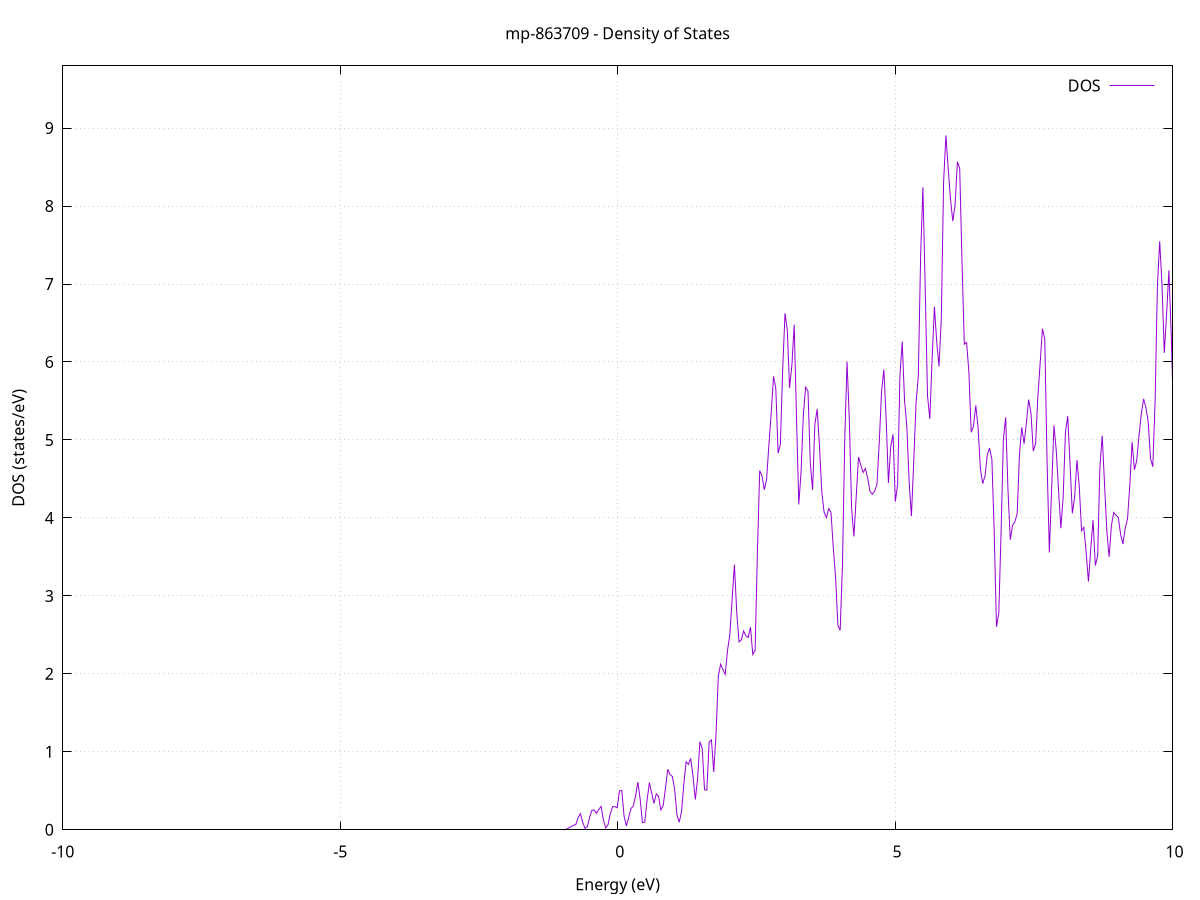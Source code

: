 set title 'mp-863709 - Density of States'
set xlabel 'Energy (eV)'
set ylabel 'DOS (states/eV)'
set grid
set xrange [-10:10]
set yrange [0:9.798]
set xzeroaxis lt -1
set terminal png size 800,600
set output 'mp-863709_dos_gnuplot.png'
plot '-' using 1:2 with lines title 'DOS'
-41.398400 0.000000
-41.357000 0.000000
-41.315600 0.000000
-41.274100 0.000000
-41.232700 0.000000
-41.191300 0.000000
-41.149800 0.000000
-41.108400 0.000000
-41.067000 0.000000
-41.025600 0.000000
-40.984100 0.000000
-40.942700 0.000000
-40.901300 0.000000
-40.859800 0.000000
-40.818400 0.000000
-40.777000 0.000000
-40.735500 0.000000
-40.694100 0.000000
-40.652700 0.000000
-40.611200 0.000000
-40.569800 0.000000
-40.528400 0.000000
-40.486900 0.000000
-40.445500 0.000000
-40.404100 0.000000
-40.362700 0.000000
-40.321200 0.000000
-40.279800 0.000000
-40.238400 0.000000
-40.196900 0.000000
-40.155500 0.000000
-40.114100 0.000000
-40.072600 0.000000
-40.031200 0.000000
-39.989800 0.000000
-39.948300 0.000000
-39.906900 0.000000
-39.865500 0.000000
-39.824000 0.000000
-39.782600 0.000000
-39.741200 0.000000
-39.699700 0.000000
-39.658300 0.000000
-39.616900 0.000000
-39.575500 0.000000
-39.534000 0.000000
-39.492600 0.000000
-39.451200 0.000000
-39.409700 0.000000
-39.368300 0.000000
-39.326900 0.000000
-39.285400 0.000000
-39.244000 0.000000
-39.202600 0.000000
-39.161100 0.000000
-39.119700 0.000000
-39.078300 0.000000
-39.036800 0.000000
-38.995400 0.000000
-38.954000 0.000000
-38.912600 0.000000
-38.871100 0.000000
-38.829700 0.000000
-38.788300 0.000000
-38.746800 0.000000
-38.705400 0.000000
-38.664000 0.000000
-38.622500 0.000000
-38.581100 0.000000
-38.539700 0.000000
-38.498200 0.000000
-38.456800 0.000000
-38.415400 0.000000
-38.373900 0.000000
-38.332500 0.000000
-38.291100 0.000000
-38.249600 0.000000
-38.208200 0.000000
-38.166800 0.000000
-38.125400 0.000000
-38.083900 0.000000
-38.042500 0.000000
-38.001100 0.000000
-37.959600 0.000000
-37.918200 0.000000
-37.876800 0.000000
-37.835300 0.000000
-37.793900 0.000200
-37.752500 0.024800
-37.711000 1.112500
-37.669600 14.090300
-37.628200 51.970100
-37.586700 57.068500
-37.545300 18.704600
-37.503900 1.797000
-37.462500 0.049200
-37.421000 0.000400
-37.379600 0.000000
-37.338200 0.000000
-37.296700 0.000000
-37.255300 0.000000
-37.213900 0.000000
-37.172400 0.000000
-37.131000 0.000000
-37.089600 0.000000
-37.048100 0.000000
-37.006700 0.000000
-36.965300 0.000000
-36.923800 0.000000
-36.882400 0.000000
-36.841000 0.000000
-36.799600 0.000000
-36.758100 0.000000
-36.716700 0.000000
-36.675300 0.000000
-36.633800 0.000000
-36.592400 0.000000
-36.551000 0.000000
-36.509500 0.000000
-36.468100 0.000000
-36.426700 0.000000
-36.385200 0.000000
-36.343800 0.000000
-36.302400 0.000000
-36.260900 0.000000
-36.219500 0.000000
-36.178100 0.000000
-36.136600 0.000000
-36.095200 0.000000
-36.053800 0.000000
-36.012400 0.000000
-35.970900 0.000000
-35.929500 0.000000
-35.888100 0.000000
-35.846600 0.000000
-35.805200 0.000000
-35.763800 0.000000
-35.722300 0.000000
-35.680900 0.000000
-35.639500 0.000000
-35.598000 0.000000
-35.556600 0.000000
-35.515200 0.000000
-35.473700 0.000000
-35.432300 0.000000
-35.390900 0.000000
-35.349500 0.000000
-35.308000 0.000000
-35.266600 0.000000
-35.225200 0.000000
-35.183700 0.000000
-35.142300 0.000000
-35.100900 0.000000
-35.059400 0.000000
-35.018000 0.000000
-34.976600 0.000000
-34.935100 0.000000
-34.893700 0.000000
-34.852300 0.000000
-34.810800 0.000000
-34.769400 0.000000
-34.728000 0.000000
-34.686500 0.000000
-34.645100 0.000000
-34.603700 0.000000
-34.562300 0.000000
-34.520800 0.000000
-34.479400 0.000000
-34.438000 0.000000
-34.396500 0.000000
-34.355100 0.000000
-34.313700 0.000000
-34.272200 0.000000
-34.230800 0.000000
-34.189400 0.000000
-34.147900 0.000000
-34.106500 0.000000
-34.065100 0.000000
-34.023600 0.000000
-33.982200 0.000000
-33.940800 0.000000
-33.899400 0.000000
-33.857900 0.000000
-33.816500 0.000000
-33.775100 0.000000
-33.733600 0.000000
-33.692200 0.000000
-33.650800 0.000000
-33.609300 0.000000
-33.567900 0.000000
-33.526500 0.000000
-33.485000 0.000000
-33.443600 0.000000
-33.402200 0.000000
-33.360700 0.000000
-33.319300 0.000000
-33.277900 0.000000
-33.236400 0.000000
-33.195000 0.000000
-33.153600 0.000000
-33.112200 0.000000
-33.070700 0.000000
-33.029300 0.000000
-32.987900 0.000000
-32.946400 0.000000
-32.905000 0.000000
-32.863600 0.000000
-32.822100 0.000000
-32.780700 0.000000
-32.739300 0.000000
-32.697800 0.000000
-32.656400 0.000000
-32.615000 0.000000
-32.573500 0.000000
-32.532100 0.000000
-32.490700 0.000000
-32.449300 0.000000
-32.407800 0.000000
-32.366400 0.000000
-32.325000 0.000000
-32.283500 0.000000
-32.242100 0.000000
-32.200700 0.000000
-32.159200 0.000000
-32.117800 0.000000
-32.076400 0.000000
-32.034900 0.000000
-31.993500 0.000000
-31.952100 0.000000
-31.910600 0.000000
-31.869200 0.000000
-31.827800 0.000000
-31.786300 0.000000
-31.744900 0.000000
-31.703500 0.000000
-31.662100 0.000000
-31.620600 0.000000
-31.579200 0.000000
-31.537800 0.000000
-31.496300 0.000000
-31.454900 0.000000
-31.413500 0.000000
-31.372000 0.000000
-31.330600 0.000000
-31.289200 0.000000
-31.247700 0.000000
-31.206300 0.000000
-31.164900 0.000000
-31.123400 0.000000
-31.082000 0.000000
-31.040600 0.000000
-30.999200 0.000000
-30.957700 0.000000
-30.916300 0.000000
-30.874900 0.000000
-30.833400 0.000000
-30.792000 0.000000
-30.750600 0.000000
-30.709100 0.000000
-30.667700 0.000000
-30.626300 0.000000
-30.584800 0.000000
-30.543400 0.000000
-30.502000 0.000000
-30.460500 0.000000
-30.419100 0.000000
-30.377700 0.000000
-30.336200 0.000000
-30.294800 0.000000
-30.253400 0.000000
-30.212000 0.000000
-30.170500 0.000000
-30.129100 0.000000
-30.087700 0.000000
-30.046200 0.000000
-30.004800 0.000000
-29.963400 0.000000
-29.921900 0.000000
-29.880500 0.000000
-29.839100 0.000000
-29.797600 0.000000
-29.756200 0.000000
-29.714800 0.000000
-29.673300 0.000000
-29.631900 0.000000
-29.590500 0.000000
-29.549100 0.000000
-29.507600 0.000000
-29.466200 0.000000
-29.424800 0.000000
-29.383300 0.000000
-29.341900 0.000000
-29.300500 0.000000
-29.259000 0.000000
-29.217600 0.000000
-29.176200 0.000000
-29.134700 0.000000
-29.093300 0.000000
-29.051900 0.000000
-29.010400 0.000000
-28.969000 0.000000
-28.927600 0.000000
-28.886200 0.000000
-28.844700 0.000000
-28.803300 0.000000
-28.761900 0.000000
-28.720400 0.000000
-28.679000 0.000000
-28.637600 0.000000
-28.596100 0.000000
-28.554700 0.000000
-28.513300 0.000000
-28.471800 0.000000
-28.430400 0.000000
-28.389000 0.000000
-28.347500 0.000000
-28.306100 0.000000
-28.264700 0.000000
-28.223200 0.000000
-28.181800 0.000000
-28.140400 0.000000
-28.099000 0.000000
-28.057500 0.000000
-28.016100 0.000000
-27.974700 0.000000
-27.933200 0.000000
-27.891800 0.000000
-27.850400 0.000000
-27.808900 0.000000
-27.767500 0.000000
-27.726100 0.000000
-27.684600 0.000000
-27.643200 0.000000
-27.601800 0.000000
-27.560300 0.000000
-27.518900 0.000000
-27.477500 0.000000
-27.436100 0.000000
-27.394600 0.000000
-27.353200 0.000000
-27.311800 0.000000
-27.270300 0.000000
-27.228900 0.000000
-27.187500 0.000000
-27.146000 0.000000
-27.104600 0.000000
-27.063200 0.000000
-27.021700 0.000000
-26.980300 0.000000
-26.938900 0.000000
-26.897400 0.000000
-26.856000 0.000000
-26.814600 0.000000
-26.773100 0.000000
-26.731700 0.000000
-26.690300 0.000000
-26.648900 0.000000
-26.607400 0.000000
-26.566000 0.000000
-26.524600 0.000000
-26.483100 0.000000
-26.441700 0.000000
-26.400300 0.000000
-26.358800 0.000000
-26.317400 0.000000
-26.276000 0.000000
-26.234500 0.000000
-26.193100 0.000000
-26.151700 0.000000
-26.110200 0.000000
-26.068800 0.000000
-26.027400 0.000000
-25.986000 0.000000
-25.944500 0.000000
-25.903100 0.000000
-25.861700 0.000000
-25.820200 0.000000
-25.778800 0.000000
-25.737400 0.000000
-25.695900 0.000000
-25.654500 0.000000
-25.613100 0.000000
-25.571600 0.000000
-25.530200 0.000000
-25.488800 0.000000
-25.447300 0.000000
-25.405900 0.000000
-25.364500 0.000000
-25.323000 0.000000
-25.281600 0.000000
-25.240200 0.000000
-25.198800 0.000000
-25.157300 0.000000
-25.115900 0.000000
-25.074500 0.000000
-25.033000 0.000000
-24.991600 0.000000
-24.950200 0.000000
-24.908700 0.000000
-24.867300 0.000000
-24.825900 0.000000
-24.784400 0.000000
-24.743000 0.000000
-24.701600 0.000000
-24.660100 0.000000
-24.618700 0.000000
-24.577300 0.000000
-24.535900 0.000000
-24.494400 0.000000
-24.453000 0.000000
-24.411600 0.000000
-24.370100 0.000000
-24.328700 0.000000
-24.287300 0.000000
-24.245800 0.000000
-24.204400 0.000000
-24.163000 0.000000
-24.121500 0.000000
-24.080100 0.000000
-24.038700 0.000000
-23.997200 0.000000
-23.955800 0.000000
-23.914400 0.000000
-23.872900 0.000000
-23.831500 0.000000
-23.790100 0.000000
-23.748700 0.000000
-23.707200 0.000000
-23.665800 0.000000
-23.624400 0.000000
-23.582900 0.000000
-23.541500 0.000000
-23.500100 0.000000
-23.458600 0.000000
-23.417200 0.000000
-23.375800 0.000000
-23.334300 0.000000
-23.292900 0.000000
-23.251500 0.000000
-23.210000 0.000000
-23.168600 0.000000
-23.127200 0.000000
-23.085800 0.000000
-23.044300 0.000000
-23.002900 0.000000
-22.961500 0.000000
-22.920000 0.000000
-22.878600 0.000000
-22.837200 0.000000
-22.795700 0.000000
-22.754300 0.000000
-22.712900 0.000000
-22.671400 0.000000
-22.630000 0.000000
-22.588600 0.000000
-22.547100 0.000000
-22.505700 0.000000
-22.464300 0.000000
-22.422800 0.000000
-22.381400 0.000000
-22.340000 0.000000
-22.298600 0.000000
-22.257100 0.000000
-22.215700 0.000000
-22.174300 0.000000
-22.132800 0.000000
-22.091400 0.000000
-22.050000 0.000000
-22.008500 0.000000
-21.967100 0.000000
-21.925700 0.000000
-21.884200 0.000000
-21.842800 0.000000
-21.801400 0.000000
-21.759900 0.000000
-21.718500 0.000000
-21.677100 0.000000
-21.635700 0.000000
-21.594200 0.000000
-21.552800 0.000000
-21.511400 0.000000
-21.469900 0.000000
-21.428500 0.000000
-21.387100 0.000000
-21.345600 0.000000
-21.304200 0.000000
-21.262800 0.000000
-21.221300 0.000000
-21.179900 0.000000
-21.138500 0.000000
-21.097000 0.000000
-21.055600 0.000000
-21.014200 0.000000
-20.972800 0.000000
-20.931300 0.000000
-20.889900 0.000000
-20.848500 0.000000
-20.807000 0.000000
-20.765600 0.000000
-20.724200 0.000000
-20.682700 0.000000
-20.641300 0.000000
-20.599900 0.000000
-20.558400 0.000000
-20.517000 0.000000
-20.475600 0.000000
-20.434100 0.000000
-20.392700 0.000000
-20.351300 0.000000
-20.309800 0.000000
-20.268400 0.000000
-20.227000 0.000000
-20.185600 0.000000
-20.144100 0.000000
-20.102700 0.000000
-20.061300 0.000000
-20.019800 0.000000
-19.978400 0.000000
-19.937000 0.000000
-19.895500 0.000000
-19.854100 0.000000
-19.812700 0.000000
-19.771200 0.000000
-19.729800 0.000000
-19.688400 0.000000
-19.646900 0.000000
-19.605500 0.000000
-19.564100 0.000000
-19.522700 0.000000
-19.481200 0.000000
-19.439800 0.000000
-19.398400 0.000000
-19.356900 0.000000
-19.315500 0.000000
-19.274100 0.000000
-19.232600 0.000000
-19.191200 0.000000
-19.149800 0.000000
-19.108300 0.000000
-19.066900 0.000000
-19.025500 0.000000
-18.984000 0.000000
-18.942600 0.000000
-18.901200 0.000000
-18.859700 0.000000
-18.818300 0.000000
-18.776900 0.000000
-18.735500 0.000000
-18.694000 0.000000
-18.652600 0.000000
-18.611200 0.000000
-18.569700 0.000000
-18.528300 0.000000
-18.486900 0.000000
-18.445400 0.000000
-18.404000 0.000000
-18.362600 0.000000
-18.321100 0.000000
-18.279700 0.000000
-18.238300 0.000000
-18.196800 0.000000
-18.155400 0.000000
-18.114000 0.000000
-18.072600 0.000000
-18.031100 0.000000
-17.989700 0.000000
-17.948300 0.000000
-17.906800 0.000000
-17.865400 0.000000
-17.824000 0.000000
-17.782500 0.000000
-17.741100 0.000000
-17.699700 0.000000
-17.658200 0.000000
-17.616800 0.000000
-17.575400 0.000000
-17.533900 0.000000
-17.492500 0.000000
-17.451100 0.000000
-17.409600 0.000000
-17.368200 0.000000
-17.326800 0.000000
-17.285400 0.000000
-17.243900 0.000000
-17.202500 0.000000
-17.161100 0.000000
-17.119600 0.000000
-17.078200 0.000000
-17.036800 0.000000
-16.995300 0.000000
-16.953900 0.000000
-16.912500 0.000000
-16.871000 0.000000
-16.829600 0.000000
-16.788200 0.000000
-16.746700 0.000000
-16.705300 0.000000
-16.663900 0.000000
-16.622500 0.000000
-16.581000 0.000000
-16.539600 0.000000
-16.498200 0.000000
-16.456700 0.000000
-16.415300 0.000000
-16.373900 0.000000
-16.332400 0.000000
-16.291000 0.000000
-16.249600 0.000000
-16.208100 0.000000
-16.166700 0.000000
-16.125300 0.000000
-16.083800 0.000000
-16.042400 0.000000
-16.001000 0.000000
-15.959500 0.000000
-15.918100 0.000000
-15.876700 0.000000
-15.835300 0.000000
-15.793800 0.000000
-15.752400 0.000000
-15.711000 0.000000
-15.669500 0.000000
-15.628100 0.000000
-15.586700 0.000000
-15.545200 0.000000
-15.503800 0.000000
-15.462400 0.000000
-15.420900 0.000000
-15.379500 0.000000
-15.338100 0.000000
-15.296600 0.000000
-15.255200 0.000000
-15.213800 0.000000
-15.172400 0.000000
-15.130900 0.000000
-15.089500 0.000000
-15.048100 0.000000
-15.006600 0.000000
-14.965200 0.000000
-14.923800 0.000000
-14.882300 0.000000
-14.840900 0.000000
-14.799500 0.000000
-14.758000 0.000000
-14.716600 0.000000
-14.675200 0.000000
-14.633700 0.000000
-14.592300 0.000000
-14.550900 0.000000
-14.509400 0.000000
-14.468000 0.000000
-14.426600 0.000000
-14.385200 0.000000
-14.343700 0.000000
-14.302300 0.000000
-14.260900 0.000000
-14.219400 0.000000
-14.178000 0.000000
-14.136600 0.000000
-14.095100 0.000000
-14.053700 0.000000
-14.012300 0.000000
-13.970800 0.000000
-13.929400 0.000000
-13.888000 0.000000
-13.846500 0.000000
-13.805100 0.000000
-13.763700 0.000000
-13.722300 0.000000
-13.680800 0.000000
-13.639400 0.000000
-13.598000 0.000000
-13.556500 0.000000
-13.515100 0.000000
-13.473700 0.000000
-13.432200 0.000000
-13.390800 0.000000
-13.349400 0.000000
-13.307900 0.000000
-13.266500 0.000000
-13.225100 0.000000
-13.183600 0.000000
-13.142200 0.000000
-13.100800 0.000000
-13.059300 0.000000
-13.017900 0.000000
-12.976500 0.000000
-12.935100 0.000000
-12.893600 0.000000
-12.852200 0.000000
-12.810800 0.000000
-12.769300 0.000000
-12.727900 0.000000
-12.686500 0.000000
-12.645000 0.000000
-12.603600 0.000000
-12.562200 0.000000
-12.520700 0.000000
-12.479300 0.000000
-12.437900 0.000000
-12.396400 0.000000
-12.355000 0.000000
-12.313600 0.000000
-12.272200 0.000000
-12.230700 0.000000
-12.189300 0.000000
-12.147900 0.000000
-12.106400 0.000000
-12.065000 0.000000
-12.023600 0.000000
-11.982100 0.000000
-11.940700 0.000000
-11.899300 0.000000
-11.857800 0.000000
-11.816400 0.000000
-11.775000 0.000000
-11.733500 0.000000
-11.692100 0.000000
-11.650700 0.000000
-11.609300 0.000000
-11.567800 0.000000
-11.526400 0.000000
-11.485000 0.000000
-11.443500 0.000000
-11.402100 0.000000
-11.360700 0.000000
-11.319200 0.000000
-11.277800 0.000000
-11.236400 0.000000
-11.194900 0.000000
-11.153500 0.000000
-11.112100 0.000000
-11.070600 0.000000
-11.029200 0.000000
-10.987800 0.000000
-10.946300 0.000000
-10.904900 0.000000
-10.863500 0.000000
-10.822100 0.000000
-10.780600 0.000000
-10.739200 0.000000
-10.697800 0.000000
-10.656300 0.000000
-10.614900 0.000000
-10.573500 0.000000
-10.532000 0.000000
-10.490600 0.000000
-10.449200 0.000000
-10.407700 0.000000
-10.366300 0.000000
-10.324900 0.000000
-10.283400 0.000000
-10.242000 0.000000
-10.200600 0.000000
-10.159200 0.000000
-10.117700 0.000000
-10.076300 0.000000
-10.034900 0.000000
-9.993400 0.000000
-9.952000 0.000000
-9.910600 0.000000
-9.869100 0.000000
-9.827700 0.000000
-9.786300 0.000000
-9.744800 0.000000
-9.703400 0.000000
-9.662000 0.000000
-9.620500 0.000000
-9.579100 0.000000
-9.537700 0.000000
-9.496200 0.000000
-9.454800 0.000000
-9.413400 0.000000
-9.372000 0.000000
-9.330500 0.000000
-9.289100 0.000000
-9.247700 0.000000
-9.206200 0.000000
-9.164800 0.000000
-9.123400 0.000000
-9.081900 0.000000
-9.040500 0.000000
-8.999100 0.000000
-8.957600 0.000000
-8.916200 0.000000
-8.874800 0.000000
-8.833300 0.000000
-8.791900 0.000000
-8.750500 0.000000
-8.709100 0.000000
-8.667600 0.000000
-8.626200 0.000000
-8.584800 0.000000
-8.543300 0.000000
-8.501900 0.000000
-8.460500 0.000000
-8.419000 0.000000
-8.377600 0.000000
-8.336200 0.000000
-8.294700 0.000000
-8.253300 0.000000
-8.211900 0.000000
-8.170400 0.000000
-8.129000 0.000000
-8.087600 0.000000
-8.046100 0.000000
-8.004700 0.000000
-7.963300 0.000000
-7.921900 0.000000
-7.880400 0.000000
-7.839000 0.000000
-7.797600 0.000000
-7.756100 0.000000
-7.714700 0.000000
-7.673300 0.000000
-7.631800 0.000000
-7.590400 0.000000
-7.549000 0.000000
-7.507500 0.000000
-7.466100 0.000000
-7.424700 0.000000
-7.383200 0.000000
-7.341800 0.000000
-7.300400 0.000000
-7.259000 0.000000
-7.217500 0.000000
-7.176100 0.000000
-7.134700 0.000000
-7.093200 0.000000
-7.051800 0.000000
-7.010400 0.000000
-6.968900 0.000000
-6.927500 0.000000
-6.886100 0.000000
-6.844600 0.000000
-6.803200 0.000000
-6.761800 0.000000
-6.720300 0.000000
-6.678900 0.000000
-6.637500 0.000000
-6.596000 0.000000
-6.554600 0.000000
-6.513200 0.000000
-6.471800 0.000000
-6.430300 0.000000
-6.388900 0.000000
-6.347500 0.000000
-6.306000 0.000000
-6.264600 0.000000
-6.223200 0.000000
-6.181700 0.000000
-6.140300 0.000000
-6.098900 0.000000
-6.057400 0.000000
-6.016000 0.000000
-5.974600 0.000000
-5.933100 0.000000
-5.891700 0.000000
-5.850300 0.000000
-5.808900 0.000000
-5.767400 0.000000
-5.726000 0.000000
-5.684600 0.000000
-5.643100 0.000000
-5.601700 0.000000
-5.560300 0.000000
-5.518800 0.000000
-5.477400 0.000000
-5.436000 0.000000
-5.394500 0.000000
-5.353100 0.000000
-5.311700 0.000000
-5.270200 0.000000
-5.228800 0.000000
-5.187400 0.000000
-5.145900 0.000000
-5.104500 0.000000
-5.063100 0.000000
-5.021700 0.000000
-4.980200 0.000000
-4.938800 0.000000
-4.897400 0.000000
-4.855900 0.000000
-4.814500 0.000000
-4.773100 0.000000
-4.731600 0.000000
-4.690200 0.000000
-4.648800 0.000000
-4.607300 0.000000
-4.565900 0.000000
-4.524500 0.000000
-4.483000 0.000000
-4.441600 0.000000
-4.400200 0.000000
-4.358800 0.000000
-4.317300 0.000000
-4.275900 0.000000
-4.234500 0.000000
-4.193000 0.000000
-4.151600 0.000000
-4.110200 0.000000
-4.068700 0.000000
-4.027300 0.000000
-3.985900 0.000000
-3.944400 0.000000
-3.903000 0.000000
-3.861600 0.000000
-3.820100 0.000000
-3.778700 0.000000
-3.737300 0.000000
-3.695900 0.000000
-3.654400 0.000000
-3.613000 0.000000
-3.571600 0.000000
-3.530100 0.000000
-3.488700 0.000000
-3.447300 0.000000
-3.405800 0.000000
-3.364400 0.000000
-3.323000 0.000000
-3.281500 0.000000
-3.240100 0.000000
-3.198700 0.000000
-3.157200 0.000000
-3.115800 0.000000
-3.074400 0.000000
-3.032900 0.000000
-2.991500 0.000000
-2.950100 0.000000
-2.908700 0.000000
-2.867200 0.000000
-2.825800 0.000000
-2.784400 0.000000
-2.742900 0.000000
-2.701500 0.000000
-2.660100 0.000000
-2.618600 0.000000
-2.577200 0.000000
-2.535800 0.000000
-2.494300 0.000000
-2.452900 0.000000
-2.411500 0.000000
-2.370000 0.000000
-2.328600 0.000000
-2.287200 0.000000
-2.245800 0.000000
-2.204300 0.000000
-2.162900 0.000000
-2.121500 0.000000
-2.080000 0.000000
-2.038600 0.000000
-1.997200 0.000000
-1.955700 0.000000
-1.914300 0.000000
-1.872900 0.000000
-1.831400 0.000000
-1.790000 0.000000
-1.748600 0.000000
-1.707100 0.000000
-1.665700 0.000000
-1.624300 0.000000
-1.582800 0.000000
-1.541400 0.000000
-1.500000 0.000000
-1.458600 0.000000
-1.417100 0.000000
-1.375700 0.000000
-1.334300 0.000000
-1.292800 0.000000
-1.251400 0.000000
-1.210000 0.000000
-1.168500 0.000000
-1.127100 0.000000
-1.085700 0.000000
-1.044200 0.000000
-1.002800 0.000000
-0.961400 0.000700
-0.919900 0.007500
-0.878500 0.025000
-0.837100 0.040900
-0.795700 0.056100
-0.754200 0.067400
-0.712800 0.152900
-0.671400 0.207500
-0.629900 0.097200
-0.588500 0.017200
-0.547100 0.038300
-0.505600 0.159600
-0.464200 0.250200
-0.422800 0.253400
-0.381300 0.210600
-0.339900 0.260600
-0.298500 0.299100
-0.257000 0.128100
-0.215600 0.023800
-0.174200 0.063200
-0.132700 0.204200
-0.091300 0.296100
-0.049900 0.297100
-0.008500 0.282000
0.033000 0.499200
0.074400 0.505000
0.115800 0.176300
0.157300 0.049600
0.198700 0.155600
0.240100 0.273000
0.281600 0.302700
0.323000 0.433900
0.364400 0.611700
0.405900 0.391700
0.447300 0.092300
0.488700 0.097900
0.530200 0.376900
0.571600 0.603800
0.613000 0.472900
0.654400 0.337600
0.695900 0.460100
0.737300 0.427200
0.778700 0.254200
0.820200 0.310300
0.861600 0.528500
0.903000 0.776100
0.944500 0.707800
0.985900 0.684500
1.027300 0.515600
1.068800 0.190800
1.110200 0.097100
1.151600 0.235000
1.193100 0.587900
1.234500 0.872600
1.275900 0.838900
1.317400 0.915600
1.358800 0.680800
1.400200 0.388300
1.441600 0.662900
1.483100 1.130400
1.524500 1.041400
1.565900 0.514200
1.607400 0.507700
1.648800 1.122900
1.690200 1.151900
1.731700 0.740800
1.773100 1.231800
1.814500 1.969600
1.856000 2.125200
1.897400 2.054300
1.938800 1.992100
1.980300 2.301100
2.021700 2.500800
2.063100 2.951800
2.104500 3.401200
2.146000 2.792300
2.187400 2.410300
2.228800 2.436200
2.270300 2.550000
2.311700 2.487400
2.353100 2.465200
2.394600 2.597800
2.436000 2.248000
2.477400 2.300500
2.518900 3.557300
2.560300 4.607400
2.601700 4.538200
2.643200 4.361200
2.684600 4.493900
2.726000 4.939300
2.767500 5.338700
2.808900 5.814900
2.850300 5.664700
2.891700 4.829500
2.933200 4.946900
2.974600 5.901500
3.016000 6.624900
3.057500 6.411600
3.098900 5.666300
3.140300 5.957700
3.181800 6.480300
3.223200 5.292500
3.264600 4.172600
3.306100 4.592300
3.347500 5.333800
3.388900 5.676000
3.430400 5.625500
3.471800 4.707700
3.513200 4.357300
3.554600 5.200700
3.596100 5.396700
3.637500 4.925600
3.678900 4.336200
3.720400 4.074100
3.761800 4.001600
3.803200 4.119700
3.844700 4.071800
3.886100 3.626000
3.927500 3.239300
3.969000 2.624700
4.010400 2.557500
4.051800 3.398700
4.093300 5.010400
4.134700 6.004000
4.176100 5.244300
4.217600 4.107100
4.259000 3.762600
4.300400 4.286400
4.341800 4.780700
4.383300 4.670500
4.424700 4.582500
4.466100 4.634500
4.507600 4.505400
4.549000 4.340500
4.590400 4.303100
4.631900 4.345600
4.673300 4.429500
4.714700 4.964300
4.756200 5.617800
4.797600 5.903300
4.839000 5.276500
4.880500 4.448200
4.921900 4.913300
4.963300 5.072700
5.004700 4.208600
5.046200 4.432500
5.087600 5.816000
5.129000 6.262800
5.170500 5.507900
5.211900 5.176600
5.253300 4.467400
5.294800 4.023700
5.336200 4.724600
5.377600 5.473100
5.419100 5.819600
5.460500 7.362000
5.501900 8.241800
5.543400 6.936800
5.584800 5.567200
5.626200 5.268700
5.667600 6.034600
5.709100 6.709300
5.750500 6.257400
5.791900 5.943200
5.833400 6.558500
5.874800 8.309500
5.916200 8.907200
5.957700 8.476600
5.999100 8.089700
6.040500 7.805200
6.082000 8.016400
6.123400 8.569500
6.164800 8.482200
6.206300 7.290700
6.247700 6.227500
6.289100 6.250900
6.330600 5.867500
6.372000 5.099300
6.413400 5.179300
6.454800 5.442500
6.496300 5.156800
6.537700 4.634400
6.579100 4.439800
6.620600 4.537300
6.662000 4.808500
6.703400 4.895700
6.744900 4.750300
6.786300 3.829100
6.827700 2.603800
6.869200 2.777300
6.910600 3.820200
6.952000 5.007300
6.993500 5.290900
7.034900 4.356600
7.076300 3.719900
7.117700 3.906700
7.159200 3.949900
7.200600 4.055800
7.242000 4.818900
7.283500 5.160800
7.324900 4.951200
7.366300 5.218100
7.407800 5.517800
7.449200 5.346400
7.490600 4.857900
7.532100 4.951100
7.573500 5.555400
7.614900 5.987700
7.656400 6.426100
7.697800 6.296000
7.739200 4.730300
7.780700 3.556500
7.822100 4.385600
7.863500 5.186000
7.904900 4.862900
7.946400 4.356100
7.987800 3.867900
8.029200 4.264900
8.070700 5.101600
8.112100 5.304800
8.153500 4.694400
8.195000 4.058300
8.236400 4.267600
8.277800 4.743600
8.319300 4.409300
8.360700 3.834600
8.402100 3.880800
8.443600 3.560400
8.485000 3.183300
8.526400 3.601300
8.567800 3.971300
8.609300 3.389900
8.650700 3.509500
8.692100 4.656400
8.733600 5.054700
8.775000 4.433500
8.816400 3.831700
8.857900 3.500500
8.899300 3.902800
8.940700 4.070700
8.982200 4.034600
9.023600 4.004500
9.065000 3.788800
9.106500 3.665800
9.147900 3.869000
9.189300 3.986400
9.230800 4.420100
9.272200 4.973900
9.313600 4.617600
9.355000 4.734400
9.396500 5.060100
9.437900 5.333000
9.479300 5.526900
9.520800 5.414800
9.562200 5.233200
9.603600 4.761300
9.645100 4.655900
9.686500 5.501500
9.727900 6.965600
9.769400 7.548200
9.810800 6.991700
9.852200 6.117400
9.893700 6.612500
9.935100 7.175000
9.976500 6.365100
10.017900 5.306100
10.059400 4.993900
10.100800 4.220500
10.142200 3.925200
10.183700 3.759200
10.225100 3.163800
10.266500 3.365900
10.308000 3.620500
10.349400 3.085000
10.390800 3.130400
10.432300 2.992500
10.473700 2.139800
10.515100 1.534700
10.556600 1.421200
10.598000 1.004300
10.639400 0.691800
10.680900 0.781800
10.722300 0.983200
10.763700 0.901100
10.805100 0.721400
10.846600 0.713700
10.888000 0.853800
10.929400 1.235500
10.970900 1.529300
11.012300 1.365200
11.053700 1.017700
11.095200 0.807100
11.136600 0.916200
11.178000 1.443600
11.219500 1.725500
11.260900 1.783800
11.302300 1.617000
11.343800 1.335500
11.385200 1.005100
11.426600 0.533500
11.468000 0.419400
11.509500 0.593200
11.550900 1.066400
11.592300 1.438100
11.633800 1.305700
11.675200 0.993400
11.716600 0.653000
11.758100 0.582000
11.799500 0.832500
11.840900 1.061200
11.882400 1.128700
11.923800 1.096800
11.965200 0.839400
12.006700 0.641200
12.048100 0.653200
12.089500 0.863600
12.131000 1.238300
12.172400 1.656000
12.213800 1.361300
12.255200 1.048700
12.296700 1.271500
12.338100 1.663700
12.379500 1.381600
12.421000 0.743800
12.462400 0.542600
12.503800 0.886800
12.545300 1.123400
12.586700 1.088500
12.628100 1.248400
12.669600 1.180300
12.711000 1.155900
12.752400 1.288700
12.793900 1.404800
12.835300 1.034500
12.876700 0.556100
12.918100 0.457500
12.959600 0.782200
13.001000 1.121400
13.042400 0.985900
13.083900 0.863900
13.125300 0.861100
13.166700 0.622700
13.208200 0.774200
13.249600 1.160100
13.291000 1.394300
13.332500 1.506000
13.373900 1.848100
13.415300 1.600600
13.456800 0.956800
13.498200 0.513900
13.539600 0.369000
13.581000 0.429600
13.622500 0.661000
13.663900 0.678400
13.705300 0.557600
13.746800 0.881600
13.788200 1.122500
13.829600 0.934600
13.871100 1.252400
13.912500 1.739700
13.953900 1.419500
13.995400 1.155200
14.036800 1.126800
14.078200 1.058600
14.119700 0.823700
14.161100 0.736300
14.202500 0.609400
14.244000 0.566300
14.285400 1.002800
14.326800 1.074500
14.368200 0.864000
14.409700 1.046500
14.451100 1.005900
14.492500 0.879000
14.534000 0.630700
14.575400 0.433700
14.616800 0.238000
14.658300 0.242700
14.699700 0.549100
14.741100 0.777700
14.782600 0.775800
14.824000 0.671900
14.865400 0.538500
14.906900 0.753500
14.948300 1.147500
14.989700 1.327900
15.031100 1.137400
15.072600 0.895700
15.114000 0.896700
15.155400 0.958200
15.196900 0.772300
15.238300 0.683800
15.279700 0.865100
15.321200 0.847000
15.362600 0.523400
15.404000 0.556200
15.445500 0.714100
15.486900 0.781400
15.528300 1.109000
15.569800 0.859600
15.611200 0.437500
15.652600 0.478100
15.694100 0.722500
15.735500 0.885600
15.776900 0.937300
15.818300 0.762600
15.859800 0.540000
15.901200 0.642000
15.942600 0.665600
15.984100 0.701600
16.025500 0.926400
16.066900 1.424700
16.108400 1.842700
16.149800 1.906800
16.191200 1.781800
16.232700 1.749700
16.274100 1.752100
16.315500 1.672800
16.357000 1.472400
16.398400 1.087800
16.439800 0.829200
16.481200 1.092000
16.522700 1.322600
16.564100 1.188400
16.605500 0.962100
16.647000 1.119800
16.688400 1.224500
16.729800 1.058500
16.771300 1.161100
16.812700 1.231700
16.854100 1.034700
16.895600 0.919800
16.937000 1.295300
16.978400 1.764100
17.019900 1.597900
17.061300 1.259700
17.102700 1.262200
17.144200 1.455900
17.185600 1.541100
17.227000 1.277700
17.268400 1.035700
17.309900 1.150300
17.351300 1.165400
17.392700 0.963300
17.434200 1.124600
17.475600 1.337000
17.517000 1.044400
17.558500 0.889700
17.599900 1.151000
17.641300 1.253900
17.682800 0.985500
17.724200 1.217000
17.765600 1.764400
17.807100 1.553000
17.848500 1.183200
17.889900 1.026400
17.931300 1.137700
17.972800 1.419200
18.014200 1.665300
18.055600 1.850600
18.097100 1.597100
18.138500 1.453700
18.179900 1.133300
18.221400 0.844000
18.262800 0.958900
18.304200 0.814000
18.345700 0.753800
18.387100 1.021300
18.428500 1.216900
18.470000 1.570000
18.511400 1.824600
18.552800 1.732900
18.594300 1.245400
18.635700 1.142300
18.677100 1.408700
18.718500 1.146000
18.760000 0.912500
18.801400 0.911000
18.842800 1.026700
18.884300 1.292800
18.925700 1.094800
18.967100 0.598100
19.008600 0.756600
19.050000 1.285000
19.091400 1.369500
19.132900 1.458600
19.174300 1.344000
19.215700 1.136100
19.257200 0.913500
19.298600 1.006300
19.340000 1.383600
19.381400 1.312700
19.422900 1.135500
19.464300 1.100700
19.505700 1.106600
19.547200 1.209400
19.588600 1.337000
19.630000 1.369500
19.671500 1.077100
19.712900 0.836000
19.754300 1.011900
19.795800 1.174300
19.837200 1.354600
19.878600 1.410000
19.920100 1.397800
19.961500 1.336500
20.002900 1.402800
20.044400 1.336300
20.085800 1.204600
20.127200 1.472900
20.168600 1.704700
20.210100 1.511100
20.251500 1.454800
20.292900 1.524600
20.334400 1.452700
20.375800 1.063700
20.417200 1.059300
20.458700 1.306200
20.500100 1.482200
20.541500 1.758100
20.583000 1.969100
20.624400 2.010100
20.665800 2.007200
20.707300 1.814000
20.748700 1.500400
20.790100 1.221000
20.831500 1.057800
20.873000 1.076200
20.914400 1.327300
20.955800 1.298900
20.997300 1.196800
21.038700 1.363000
21.080100 1.806400
21.121600 2.018400
21.163000 2.483500
21.204400 2.800800
21.245900 2.118800
21.287300 1.488600
21.328700 1.272100
21.370200 1.352400
21.411600 1.948000
21.453000 2.152100
21.494400 2.229000
21.535900 2.041900
21.577300 1.410400
21.618700 1.179400
21.660200 1.518000
21.701600 1.980000
21.743000 2.176700
21.784500 1.807600
21.825900 1.418300
21.867300 1.330300
21.908800 1.171500
21.950200 1.107800
21.991600 1.330200
22.033100 1.378200
22.074500 1.536800
22.115900 2.121800
22.157400 2.303100
22.198800 1.915100
22.240200 1.489200
22.281600 1.380200
22.323100 1.426300
22.364500 1.561100
22.405900 2.007400
22.447400 2.465500
22.488800 2.785100
22.530200 2.657100
22.571700 2.272300
22.613100 2.149700
22.654500 2.057600
22.696000 2.143600
22.737400 2.205800
22.778800 1.945800
22.820300 1.546900
22.861700 1.345800
22.903100 1.452200
22.944500 1.268300
22.986000 1.517900
23.027400 2.871400
23.068800 3.807600
23.110300 3.085000
23.151700 2.140000
23.193100 1.761700
23.234600 1.620600
23.276000 1.495500
23.317400 1.493600
23.358900 1.924500
23.400300 2.285900
23.441700 2.152500
23.483200 1.830200
23.524600 1.573200
23.566000 1.648200
23.607500 1.883400
23.648900 1.983600
23.690300 2.018500
23.731700 1.948900
23.773200 2.190400
23.814600 2.503400
23.856000 2.616400
23.897500 2.665100
23.938900 2.353400
23.980300 1.860500
24.021800 1.970400
24.063200 2.464500
24.104600 2.806400
24.146100 2.601400
24.187500 2.205900
24.228900 2.298600
24.270400 2.535000
24.311800 3.311500
24.353200 3.982800
24.394600 3.533100
24.436100 2.957800
24.477500 3.077800
24.518900 3.394600
24.560400 3.621500
24.601800 3.210600
24.643200 2.904900
24.684700 3.205700
24.726100 2.986300
24.767500 3.081900
24.809000 3.503500
24.850400 3.508700
24.891800 2.997600
24.933300 2.821800
24.974700 2.480300
25.016100 1.635300
25.057600 1.611900
25.099000 2.567400
25.140400 3.531100
25.181800 3.126000
25.223300 2.441000
25.264700 2.748200
25.306100 3.047200
25.347600 2.349000
25.389000 2.102500
25.430400 2.331000
25.471900 2.942700
25.513300 3.837000
25.554700 4.225200
25.596200 4.229500
25.637600 3.534500
25.679000 2.948100
25.720500 2.864600
25.761900 2.368400
25.803300 1.646100
25.844700 1.607700
25.886200 2.457500
25.927600 3.076100
25.969000 2.887500
26.010500 2.831400
26.051900 2.794700
26.093300 2.486000
26.134800 2.237100
26.176200 2.589600
26.217600 2.181200
26.259100 1.870500
26.300500 2.175500
26.341900 2.216300
26.383400 2.178100
26.424800 2.535500
26.466200 3.006600
26.507700 3.003400
26.549100 2.718700
26.590500 2.868200
26.631900 3.224300
26.673400 3.534300
26.714800 3.360100
26.756200 2.953200
26.797700 2.725800
26.839100 2.532300
26.880500 2.409700
26.922000 2.470700
26.963400 2.792000
27.004800 2.963200
27.046300 2.489300
27.087700 1.689800
27.129100 1.263600
27.170600 1.370100
27.212000 1.839500
27.253400 2.267200
27.294800 2.168200
27.336300 1.857100
27.377700 1.688500
27.419100 1.517700
27.460600 1.311500
27.502000 1.290300
27.543400 1.720200
27.584900 2.066500
27.626300 1.903400
27.667700 1.351500
27.709200 0.959300
27.750600 0.961400
27.792000 1.092100
27.833500 1.076000
27.874900 0.856800
27.916300 0.867600
27.957800 1.108000
27.999200 1.170400
28.040600 1.149100
28.082000 1.236400
28.123500 1.546400
28.164900 1.856300
28.206300 1.502000
28.247800 0.919600
28.289200 0.567000
28.330600 0.448400
28.372100 0.629300
28.413500 0.982200
28.454900 1.175400
28.496400 1.369600
28.537800 1.688900
28.579200 1.571800
28.620700 1.695900
28.662100 2.309600
28.703500 2.057100
28.744900 1.601200
28.786400 1.519500
28.827800 1.461100
28.869200 1.801400
28.910700 1.785400
28.952100 1.529300
28.993500 1.874200
29.035000 2.209600
29.076400 2.451700
29.117800 3.085200
29.159300 2.800100
29.200700 1.989700
29.242100 2.093000
29.283600 2.418800
29.325000 2.096100
29.366400 1.825300
29.407900 1.633500
29.449300 1.670900
29.490700 2.256900
29.532100 3.525000
29.573600 4.344400
29.615000 4.192400
29.656400 3.406900
29.697900 2.914500
29.739300 2.911900
29.780700 2.701000
29.822200 2.476900
29.863600 2.313400
29.905000 2.683000
29.946500 3.553300
29.987900 4.303800
30.029300 4.478900
30.070800 3.710000
30.112200 3.039500
30.153600 2.944900
30.195000 3.000400
30.236500 2.993600
30.277900 3.198900
30.319300 3.454700
30.360800 3.289200
30.402200 2.707700
30.443600 2.103500
30.485100 2.130100
30.526500 2.222300
30.567900 2.132300
30.609400 2.278700
30.650800 2.300300
30.692200 2.389100
30.733700 2.774300
30.775100 3.335300
30.816500 3.450400
30.857900 3.172400
30.899400 3.199100
30.940800 2.863700
30.982200 2.110500
31.023700 1.846700
31.065100 2.043600
31.106500 2.606700
31.148000 3.033200
31.189400 2.771800
31.230800 3.173100
31.272300 3.305700
31.313700 2.686400
31.355100 2.381400
31.396600 2.596300
31.438000 2.560300
31.479400 2.092500
31.520900 1.589400
31.562300 1.144100
31.603700 1.255200
31.645100 1.757500
31.686600 2.011100
31.728000 2.001700
31.769400 2.086600
31.810900 1.729600
31.852300 1.032400
31.893700 0.747000
31.935200 1.206100
31.976600 1.975400
32.018000 2.051600
32.059500 1.970500
32.100900 2.387200
32.142300 2.350900
32.183800 1.952500
32.225200 1.443900
32.266600 1.087500
32.308000 0.967900
32.349500 0.904700
32.390900 1.065800
32.432300 1.580500
32.473800 1.532700
32.515200 1.464000
32.556600 1.253500
32.598100 0.866300
32.639500 0.811400
32.680900 0.947900
32.722400 1.136400
32.763800 1.210100
32.805200 0.907400
32.846700 0.669400
32.888100 0.940800
32.929500 1.505400
32.971000 2.089600
33.012400 2.572800
33.053800 2.558300
33.095200 2.518400
33.136700 2.566200
33.178100 2.113300
33.219500 1.646400
33.261000 1.698500
33.302400 2.031700
33.343800 5.026300
33.385300 14.920400
33.426700 19.604900
33.468100 9.840400
33.509600 2.623800
33.551000 1.430200
33.592400 1.721000
33.633900 1.629400
33.675300 1.044200
33.716700 0.693800
33.758100 1.115100
33.799600 1.702700
33.841000 1.763500
33.882400 1.724200
33.923900 1.940700
33.965300 1.797800
34.006700 1.597900
34.048200 1.692400
34.089600 2.025900
34.131000 2.097300
34.172500 1.998700
34.213900 1.949300
34.255300 1.952600
34.296800 1.736900
34.338200 1.604400
34.379600 1.903100
34.421100 2.389100
34.462500 2.215900
34.503900 1.769600
34.545300 1.776900
34.586800 2.109900
34.628200 2.219200
34.669600 2.371100
34.711100 2.708000
34.752500 2.752500
34.793900 2.694000
34.835400 2.434900
34.876800 2.173100
34.918200 2.025000
34.959700 1.856100
35.001100 2.010000
35.042500 2.474500
35.084000 2.535600
35.125400 2.026200
35.166800 1.549700
35.208200 1.429900
35.249700 1.687000
35.291100 2.014400
35.332500 2.101400
35.374000 2.019100
35.415400 2.394500
35.456800 2.885100
35.498300 2.785200
35.539700 2.811600
35.581100 2.708000
35.622600 2.601600
35.664000 2.911800
35.705400 2.552000
35.746900 2.130200
35.788300 2.312300
35.829700 2.321300
35.871200 2.338100
35.912600 2.155800
35.954000 1.611600
35.995400 1.258900
36.036900 1.215600
36.078300 1.082700
36.119700 0.923200
36.161200 0.965400
36.202600 1.179400
36.244000 1.240000
36.285500 1.281800
36.326900 1.580600
36.368300 1.608100
36.409800 1.512200
36.451200 1.325800
36.492600 1.329300
36.534100 1.803500
36.575500 1.948800
36.616900 1.872100
36.658300 1.844800
36.699800 1.738400
36.741200 1.296800
36.782600 1.004700
36.824100 0.988100
36.865500 0.639000
36.906900 0.458700
36.948400 0.572000
36.989800 0.781300
37.031200 0.859700
37.072700 0.751000
37.114100 0.991600
37.155500 1.152900
37.197000 0.958300
37.238400 1.001300
37.279800 1.183200
37.321300 0.944800
37.362700 0.751400
37.404100 0.756000
37.445500 0.569800
37.487000 0.247700
37.528400 0.108900
37.569800 0.199000
37.611300 0.436800
37.652700 0.436200
37.694100 0.203400
37.735600 0.072100
37.777000 0.016900
37.818400 0.001500
37.859900 0.000000
37.901300 0.000000
37.942700 0.000000
37.984200 0.000000
38.025600 0.000000
38.067000 0.000000
38.108400 0.000000
38.149900 0.000000
38.191300 0.000000
38.232700 0.000000
38.274200 0.000000
38.315600 0.000000
38.357000 0.000000
38.398500 0.000000
38.439900 0.000000
38.481300 0.000000
38.522800 0.000000
38.564200 0.000000
38.605600 0.000000
38.647100 0.000000
38.688500 0.000000
38.729900 0.000000
38.771300 0.000000
38.812800 0.000000
38.854200 0.000000
38.895600 0.000000
38.937100 0.000000
38.978500 0.000000
39.019900 0.000000
39.061400 0.000000
39.102800 0.000000
39.144200 0.000000
39.185700 0.000000
39.227100 0.000000
39.268500 0.000000
39.310000 0.000000
39.351400 0.000000
39.392800 0.000000
39.434300 0.000000
39.475700 0.000000
39.517100 0.000000
39.558500 0.000000
39.600000 0.000000
39.641400 0.000000
39.682800 0.000000
39.724300 0.000000
39.765700 0.000000
39.807100 0.000000
39.848600 0.000000
39.890000 0.000000
39.931400 0.000000
39.972900 0.000000
40.014300 0.000000
40.055700 0.000000
40.097200 0.000000
40.138600 0.000000
40.180000 0.000000
40.221400 0.000000
40.262900 0.000000
40.304300 0.000000
40.345700 0.000000
40.387200 0.000000
40.428600 0.000000
40.470000 0.000000
40.511500 0.000000
40.552900 0.000000
40.594300 0.000000
40.635800 0.000000
40.677200 0.000000
40.718600 0.000000
40.760100 0.000000
40.801500 0.000000
40.842900 0.000000
40.884400 0.000000
40.925800 0.000000
40.967200 0.000000
41.008600 0.000000
41.050100 0.000000
41.091500 0.000000
41.132900 0.000000
41.174400 0.000000
41.215800 0.000000
41.257200 0.000000
41.298700 0.000000
41.340100 0.000000
41.381500 0.000000
41.423000 0.000000
41.464400 0.000000
e
